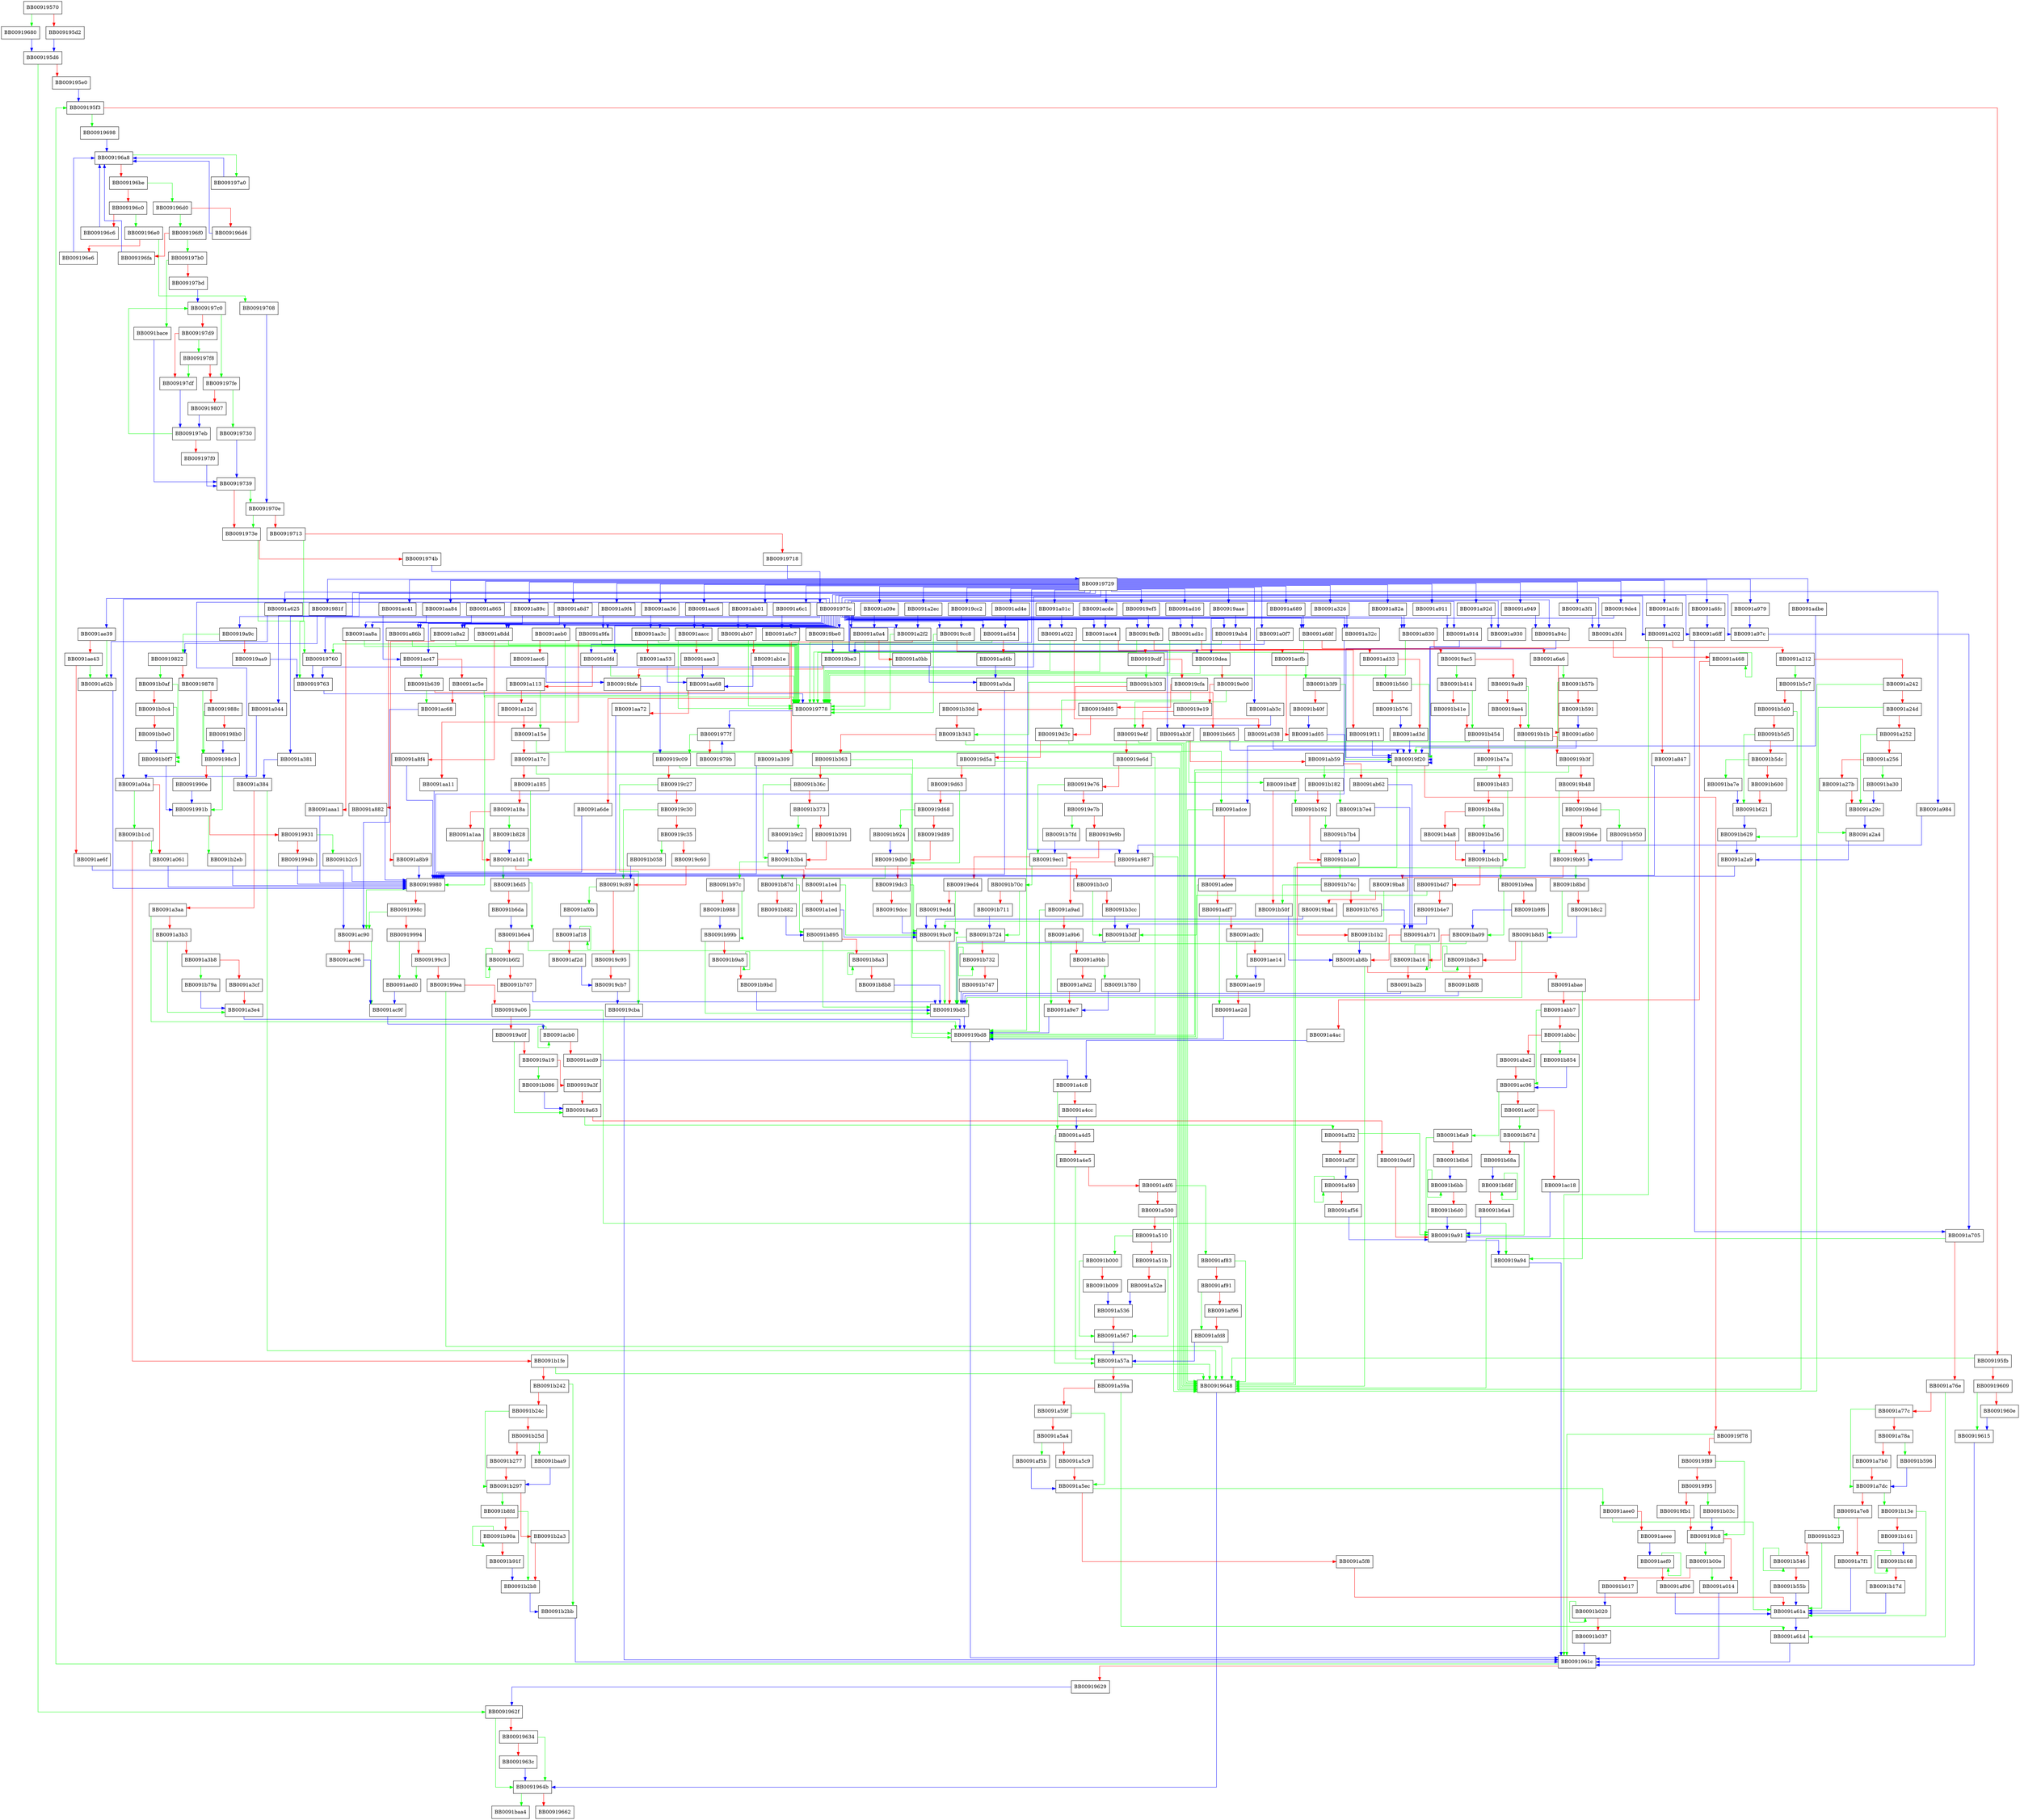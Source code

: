 digraph __strftime_internal {
  node [shape="box"];
  graph [splines=ortho];
  BB00919570 -> BB00919680 [color="green"];
  BB00919570 -> BB009195d2 [color="red"];
  BB009195d2 -> BB009195d6 [color="blue"];
  BB009195d6 -> BB0091962f [color="green"];
  BB009195d6 -> BB009195e0 [color="red"];
  BB009195e0 -> BB009195f3 [color="blue"];
  BB009195f3 -> BB00919698 [color="green"];
  BB009195f3 -> BB009195fb [color="red"];
  BB009195fb -> BB00919648 [color="green"];
  BB009195fb -> BB00919609 [color="red"];
  BB00919609 -> BB00919615 [color="green"];
  BB00919609 -> BB0091960e [color="red"];
  BB0091960e -> BB00919615 [color="blue"];
  BB00919615 -> BB0091961c [color="blue"];
  BB0091961c -> BB009195f3 [color="green"];
  BB0091961c -> BB00919629 [color="red"];
  BB00919629 -> BB0091962f [color="blue"];
  BB0091962f -> BB0091964b [color="green"];
  BB0091962f -> BB00919634 [color="red"];
  BB00919634 -> BB0091964b [color="green"];
  BB00919634 -> BB0091963c [color="red"];
  BB0091963c -> BB0091964b [color="blue"];
  BB00919648 -> BB0091964b [color="blue"];
  BB0091964b -> BB0091baa4 [color="green"];
  BB0091964b -> BB00919662 [color="red"];
  BB00919680 -> BB009195d6 [color="blue"];
  BB00919698 -> BB009196a8 [color="blue"];
  BB009196a8 -> BB009197a0 [color="green"];
  BB009196a8 -> BB009196be [color="red"];
  BB009196be -> BB009196d0 [color="green"];
  BB009196be -> BB009196c0 [color="red"];
  BB009196c0 -> BB009196e0 [color="green"];
  BB009196c0 -> BB009196c6 [color="red"];
  BB009196c6 -> BB009196a8 [color="blue"];
  BB009196d0 -> BB009196f0 [color="green"];
  BB009196d0 -> BB009196d6 [color="red"];
  BB009196d6 -> BB009196a8 [color="blue"];
  BB009196e0 -> BB00919708 [color="green"];
  BB009196e0 -> BB009196e6 [color="red"];
  BB009196e6 -> BB009196a8 [color="blue"];
  BB009196f0 -> BB009197b0 [color="green"];
  BB009196f0 -> BB009196fa [color="red"];
  BB009196fa -> BB009196a8 [color="blue"];
  BB00919708 -> BB0091970e [color="blue"];
  BB0091970e -> BB0091973e [color="green"];
  BB0091970e -> BB00919713 [color="red"];
  BB00919713 -> BB00919763 [color="green"];
  BB00919713 -> BB00919718 [color="red"];
  BB00919718 -> BB00919729 [color="blue"];
  BB00919729 -> BB00919be3 [color="blue"];
  BB00919729 -> BB00919763 [color="blue"];
  BB00919729 -> BB0091adbe [color="blue"];
  BB00919729 -> BB00919de4 [color="blue"];
  BB00919729 -> BB00919cc2 [color="blue"];
  BB00919729 -> BB0091a044 [color="blue"];
  BB00919729 -> BB0091a01c [color="blue"];
  BB00919729 -> BB00919ef5 [color="blue"];
  BB00919729 -> BB0091981f [color="blue"];
  BB00919729 -> BB0091a89c [color="blue"];
  BB00919729 -> BB0091a865 [color="blue"];
  BB00919729 -> BB0091a82a [color="blue"];
  BB00919729 -> BB0091a6fc [color="blue"];
  BB00919729 -> BB0091a911 [color="blue"];
  BB00919729 -> BB0091a8d7 [color="blue"];
  BB00919729 -> BB0091a92d [color="blue"];
  BB00919729 -> BB0091a09e [color="blue"];
  BB00919729 -> BB0091ad4e [color="blue"];
  BB00919729 -> BB0091ad16 [color="blue"];
  BB00919729 -> BB0091ac41 [color="blue"];
  BB00919729 -> BB0091ab3c [color="blue"];
  BB00919729 -> BB0091a0f7 [color="blue"];
  BB00919729 -> BB00919aae [color="blue"];
  BB00919729 -> BB0091acde [color="blue"];
  BB00919729 -> BB0091a6c1 [color="blue"];
  BB00919729 -> BB0091aac6 [color="blue"];
  BB00919729 -> BB0091aa84 [color="blue"];
  BB00919729 -> BB0091ab01 [color="blue"];
  BB00919729 -> BB0091aa36 [color="blue"];
  BB00919729 -> BB0091a9f4 [color="blue"];
  BB00919729 -> BB0091a984 [color="blue"];
  BB00919729 -> BB0091a979 [color="blue"];
  BB00919729 -> BB0091a949 [color="blue"];
  BB00919729 -> BB0091a3f1 [color="blue"];
  BB00919729 -> BB0091a381 [color="blue"];
  BB00919729 -> BB0091a326 [color="blue"];
  BB00919729 -> BB0091a2ec [color="blue"];
  BB00919729 -> BB0091a689 [color="blue"];
  BB00919729 -> BB0091a625 [color="blue"];
  BB00919729 -> BB0091a1fc [color="blue"];
  BB00919730 -> BB00919739 [color="blue"];
  BB00919739 -> BB0091970e [color="green"];
  BB00919739 -> BB0091973e [color="red"];
  BB0091973e -> BB00919760 [color="green"];
  BB0091973e -> BB0091974b [color="red"];
  BB0091974b -> BB0091975c [color="blue"];
  BB0091975c -> BB00919be0 [color="blue"];
  BB0091975c -> BB00919760 [color="blue"];
  BB0091975c -> BB0091aeb0 [color="blue"];
  BB0091975c -> BB00919dea [color="blue"];
  BB0091975c -> BB00919cc8 [color="blue"];
  BB0091975c -> BB0091a04a [color="blue"];
  BB0091975c -> BB0091a022 [color="blue"];
  BB0091975c -> BB00919efb [color="blue"];
  BB0091975c -> BB00919a9c [color="blue"];
  BB0091975c -> BB0091a8a2 [color="blue"];
  BB0091975c -> BB0091a86b [color="blue"];
  BB0091975c -> BB0091a830 [color="blue"];
  BB0091975c -> BB0091a6ff [color="blue"];
  BB0091975c -> BB0091a914 [color="blue"];
  BB0091975c -> BB0091a8dd [color="blue"];
  BB0091975c -> BB0091a930 [color="blue"];
  BB0091975c -> BB0091a0a4 [color="blue"];
  BB0091975c -> BB0091ad54 [color="blue"];
  BB0091975c -> BB0091ad1c [color="blue"];
  BB0091975c -> BB0091ac47 [color="blue"];
  BB0091975c -> BB0091ab3f [color="blue"];
  BB0091975c -> BB0091a0fd [color="blue"];
  BB0091975c -> BB00919ab4 [color="blue"];
  BB0091975c -> BB0091ace4 [color="blue"];
  BB0091975c -> BB0091a6c7 [color="blue"];
  BB0091975c -> BB0091aacc [color="blue"];
  BB0091975c -> BB0091aa8a [color="blue"];
  BB0091975c -> BB0091ab07 [color="blue"];
  BB0091975c -> BB0091aa3c [color="blue"];
  BB0091975c -> BB0091a9fa [color="blue"];
  BB0091975c -> BB0091a987 [color="blue"];
  BB0091975c -> BB0091a97c [color="blue"];
  BB0091975c -> BB0091a94c [color="blue"];
  BB0091975c -> BB0091a3f4 [color="blue"];
  BB0091975c -> BB0091a384 [color="blue"];
  BB0091975c -> BB0091a32c [color="blue"];
  BB0091975c -> BB0091a2f2 [color="blue"];
  BB0091975c -> BB0091a68f [color="blue"];
  BB0091975c -> BB0091ae39 [color="blue"];
  BB0091975c -> BB0091a202 [color="blue"];
  BB00919760 -> BB00919763 [color="blue"];
  BB00919763 -> BB00919778 [color="blue"];
  BB00919778 -> BB0091977f [color="blue"];
  BB0091977f -> BB00919c09 [color="green"];
  BB0091977f -> BB0091979b [color="red"];
  BB0091979b -> BB0091977f [color="blue"];
  BB009197a0 -> BB009196a8 [color="blue"];
  BB009197b0 -> BB0091bace [color="green"];
  BB009197b0 -> BB009197bd [color="red"];
  BB009197bd -> BB009197c0 [color="blue"];
  BB009197c0 -> BB009197fe [color="green"];
  BB009197c0 -> BB009197d9 [color="red"];
  BB009197d9 -> BB009197f8 [color="green"];
  BB009197d9 -> BB009197df [color="red"];
  BB009197df -> BB009197eb [color="blue"];
  BB009197eb -> BB009197c0 [color="green"];
  BB009197eb -> BB009197f0 [color="red"];
  BB009197f0 -> BB00919739 [color="blue"];
  BB009197f8 -> BB009197df [color="green"];
  BB009197f8 -> BB009197fe [color="red"];
  BB009197fe -> BB00919730 [color="green"];
  BB009197fe -> BB00919807 [color="red"];
  BB00919807 -> BB009197eb [color="blue"];
  BB0091981f -> BB00919822 [color="blue"];
  BB00919822 -> BB0091b0af [color="green"];
  BB00919822 -> BB00919878 [color="red"];
  BB00919878 -> BB009198c3 [color="green"];
  BB00919878 -> BB0091988c [color="red"];
  BB0091988c -> BB009198c3 [color="green"];
  BB0091988c -> BB009198b0 [color="red"];
  BB009198b0 -> BB009198c3 [color="blue"];
  BB009198c3 -> BB0091991b [color="green"];
  BB009198c3 -> BB0091990e [color="red"];
  BB0091990e -> BB0091991b [color="blue"];
  BB0091991b -> BB0091b2eb [color="green"];
  BB0091991b -> BB00919931 [color="red"];
  BB00919931 -> BB0091b2c5 [color="green"];
  BB00919931 -> BB0091994b [color="red"];
  BB0091994b -> BB00919980 [color="blue"];
  BB00919980 -> BB0091ac90 [color="green"];
  BB00919980 -> BB0091998c [color="red"];
  BB0091998c -> BB0091ac90 [color="green"];
  BB0091998c -> BB00919994 [color="red"];
  BB00919994 -> BB0091aed0 [color="green"];
  BB00919994 -> BB009199c3 [color="red"];
  BB009199c3 -> BB0091aed0 [color="green"];
  BB009199c3 -> BB009199ea [color="red"];
  BB009199ea -> BB00919648 [color="green"];
  BB009199ea -> BB00919a06 [color="red"];
  BB00919a06 -> BB00919a94 [color="green"];
  BB00919a06 -> BB00919a0f [color="red"];
  BB00919a0f -> BB00919a63 [color="green"];
  BB00919a0f -> BB00919a19 [color="red"];
  BB00919a19 -> BB0091b086 [color="green"];
  BB00919a19 -> BB00919a3f [color="red"];
  BB00919a3f -> BB00919a63 [color="red"];
  BB00919a63 -> BB0091af32 [color="green"];
  BB00919a63 -> BB00919a6f [color="red"];
  BB00919a6f -> BB00919a91 [color="red"];
  BB00919a91 -> BB00919a94 [color="blue"];
  BB00919a94 -> BB0091961c [color="blue"];
  BB00919a9c -> BB00919822 [color="green"];
  BB00919a9c -> BB00919aa9 [color="red"];
  BB00919aa9 -> BB00919763 [color="blue"];
  BB00919aae -> BB00919ab4 [color="blue"];
  BB00919ab4 -> BB00919760 [color="green"];
  BB00919ab4 -> BB00919ac5 [color="red"];
  BB00919ac5 -> BB0091b414 [color="green"];
  BB00919ac5 -> BB00919ad9 [color="red"];
  BB00919ad9 -> BB00919b1b [color="green"];
  BB00919ad9 -> BB00919ae4 [color="red"];
  BB00919ae4 -> BB00919b1b [color="red"];
  BB00919b1b -> BB00919648 [color="green"];
  BB00919b1b -> BB00919b3f [color="red"];
  BB00919b3f -> BB00919bd8 [color="green"];
  BB00919b3f -> BB00919b48 [color="red"];
  BB00919b48 -> BB00919b95 [color="green"];
  BB00919b48 -> BB00919b4d [color="red"];
  BB00919b4d -> BB0091b950 [color="green"];
  BB00919b4d -> BB00919b6e [color="red"];
  BB00919b6e -> BB00919b95 [color="red"];
  BB00919b95 -> BB0091b8bd [color="green"];
  BB00919b95 -> BB00919ba8 [color="red"];
  BB00919ba8 -> BB00919bc0 [color="green"];
  BB00919ba8 -> BB00919bad [color="red"];
  BB00919bad -> BB00919bc0 [color="blue"];
  BB00919bc0 -> BB00919bd5 [color="red"];
  BB00919bd5 -> BB00919bd8 [color="blue"];
  BB00919bd8 -> BB0091961c [color="blue"];
  BB00919be0 -> BB00919be3 [color="blue"];
  BB00919be3 -> BB00919778 [color="green"];
  BB00919be3 -> BB00919bfe [color="red"];
  BB00919bfe -> BB00919c09 [color="blue"];
  BB00919c09 -> BB00919648 [color="green"];
  BB00919c09 -> BB00919c27 [color="red"];
  BB00919c27 -> BB00919cba [color="green"];
  BB00919c27 -> BB00919c30 [color="red"];
  BB00919c30 -> BB00919c89 [color="green"];
  BB00919c30 -> BB00919c35 [color="red"];
  BB00919c35 -> BB0091b058 [color="green"];
  BB00919c35 -> BB00919c60 [color="red"];
  BB00919c60 -> BB00919c89 [color="red"];
  BB00919c89 -> BB0091af0b [color="green"];
  BB00919c89 -> BB00919c95 [color="red"];
  BB00919c95 -> BB00919cb7 [color="red"];
  BB00919cb7 -> BB00919cba [color="blue"];
  BB00919cba -> BB0091961c [color="blue"];
  BB00919cc2 -> BB00919cc8 [color="blue"];
  BB00919cc8 -> BB00919778 [color="green"];
  BB00919cc8 -> BB00919cdf [color="red"];
  BB00919cdf -> BB0091b303 [color="green"];
  BB00919cdf -> BB00919cfa [color="red"];
  BB00919cfa -> BB00919d3c [color="green"];
  BB00919cfa -> BB00919d05 [color="red"];
  BB00919d05 -> BB00919d3c [color="red"];
  BB00919d3c -> BB00919648 [color="green"];
  BB00919d3c -> BB00919d5a [color="red"];
  BB00919d5a -> BB00919bd8 [color="green"];
  BB00919d5a -> BB00919d63 [color="red"];
  BB00919d63 -> BB00919db0 [color="green"];
  BB00919d63 -> BB00919d68 [color="red"];
  BB00919d68 -> BB0091b924 [color="green"];
  BB00919d68 -> BB00919d89 [color="red"];
  BB00919d89 -> BB00919db0 [color="red"];
  BB00919db0 -> BB0091b87d [color="green"];
  BB00919db0 -> BB00919dc3 [color="red"];
  BB00919dc3 -> BB00919bc0 [color="green"];
  BB00919dc3 -> BB00919dcc [color="red"];
  BB00919dcc -> BB00919bc0 [color="blue"];
  BB00919de4 -> BB00919dea [color="blue"];
  BB00919dea -> BB00919778 [color="green"];
  BB00919dea -> BB00919e00 [color="red"];
  BB00919e00 -> BB00919e4f [color="green"];
  BB00919e00 -> BB00919e19 [color="red"];
  BB00919e19 -> BB00919e4f [color="red"];
  BB00919e4f -> BB00919648 [color="green"];
  BB00919e4f -> BB00919e6d [color="red"];
  BB00919e6d -> BB00919bd8 [color="green"];
  BB00919e6d -> BB00919e76 [color="red"];
  BB00919e76 -> BB00919ec1 [color="green"];
  BB00919e76 -> BB00919e7b [color="red"];
  BB00919e7b -> BB0091b7fd [color="green"];
  BB00919e7b -> BB00919e9b [color="red"];
  BB00919e9b -> BB00919ec1 [color="red"];
  BB00919ec1 -> BB0091b70c [color="green"];
  BB00919ec1 -> BB00919ed4 [color="red"];
  BB00919ed4 -> BB00919bc0 [color="green"];
  BB00919ed4 -> BB00919edd [color="red"];
  BB00919edd -> BB00919bc0 [color="blue"];
  BB00919ef5 -> BB00919efb [color="blue"];
  BB00919efb -> BB00919778 [color="green"];
  BB00919efb -> BB00919f11 [color="red"];
  BB00919f11 -> BB00919f20 [color="blue"];
  BB00919f20 -> BB00919648 [color="green"];
  BB00919f20 -> BB00919f78 [color="red"];
  BB00919f78 -> BB0091961c [color="green"];
  BB00919f78 -> BB00919f89 [color="red"];
  BB00919f89 -> BB00919fc8 [color="green"];
  BB00919f89 -> BB00919f95 [color="red"];
  BB00919f95 -> BB0091b03c [color="green"];
  BB00919f95 -> BB00919fb1 [color="red"];
  BB00919fb1 -> BB00919fc8 [color="red"];
  BB00919fc8 -> BB0091b00e [color="green"];
  BB00919fc8 -> BB0091a014 [color="red"];
  BB0091a014 -> BB0091961c [color="blue"];
  BB0091a01c -> BB0091a022 [color="blue"];
  BB0091a022 -> BB00919778 [color="green"];
  BB0091a022 -> BB0091a038 [color="red"];
  BB0091a038 -> BB00919f20 [color="blue"];
  BB0091a044 -> BB0091a04a [color="blue"];
  BB0091a04a -> BB0091b1cd [color="green"];
  BB0091a04a -> BB0091a061 [color="red"];
  BB0091a061 -> BB00919980 [color="blue"];
  BB0091a09e -> BB0091a0a4 [color="blue"];
  BB0091a0a4 -> BB00919778 [color="green"];
  BB0091a0a4 -> BB0091a0bb [color="red"];
  BB0091a0bb -> BB0091a0da [color="blue"];
  BB0091a0da -> BB00919980 [color="blue"];
  BB0091a0f7 -> BB0091a0fd [color="blue"];
  BB0091a0fd -> BB00919778 [color="green"];
  BB0091a0fd -> BB0091a113 [color="red"];
  BB0091a113 -> BB0091a15e [color="green"];
  BB0091a113 -> BB0091a12d [color="red"];
  BB0091a12d -> BB0091a15e [color="red"];
  BB0091a15e -> BB00919648 [color="green"];
  BB0091a15e -> BB0091a17c [color="red"];
  BB0091a17c -> BB00919bd8 [color="green"];
  BB0091a17c -> BB0091a185 [color="red"];
  BB0091a185 -> BB0091a1d1 [color="green"];
  BB0091a185 -> BB0091a18a [color="red"];
  BB0091a18a -> BB0091b828 [color="green"];
  BB0091a18a -> BB0091a1aa [color="red"];
  BB0091a1aa -> BB0091a1d1 [color="red"];
  BB0091a1d1 -> BB0091b6d5 [color="green"];
  BB0091a1d1 -> BB0091a1e4 [color="red"];
  BB0091a1e4 -> BB00919bc0 [color="green"];
  BB0091a1e4 -> BB0091a1ed [color="red"];
  BB0091a1ed -> BB00919bc0 [color="blue"];
  BB0091a1fc -> BB0091a202 [color="blue"];
  BB0091a202 -> BB0091961c [color="green"];
  BB0091a202 -> BB0091a212 [color="red"];
  BB0091a212 -> BB0091b5c7 [color="green"];
  BB0091a212 -> BB0091a242 [color="red"];
  BB0091a242 -> BB00919648 [color="green"];
  BB0091a242 -> BB0091a24d [color="red"];
  BB0091a24d -> BB0091a2a4 [color="green"];
  BB0091a24d -> BB0091a252 [color="red"];
  BB0091a252 -> BB0091a29c [color="green"];
  BB0091a252 -> BB0091a256 [color="red"];
  BB0091a256 -> BB0091ba30 [color="green"];
  BB0091a256 -> BB0091a27b [color="red"];
  BB0091a27b -> BB0091a29c [color="red"];
  BB0091a29c -> BB0091a2a4 [color="blue"];
  BB0091a2a4 -> BB0091a2a9 [color="blue"];
  BB0091a2a9 -> BB00919980 [color="blue"];
  BB0091a2ec -> BB0091a2f2 [color="blue"];
  BB0091a2f2 -> BB00919778 [color="green"];
  BB0091a2f2 -> BB0091a309 [color="red"];
  BB0091a309 -> BB00919980 [color="blue"];
  BB0091a326 -> BB0091a32c [color="blue"];
  BB0091a32c -> BB00919980 [color="blue"];
  BB0091a381 -> BB0091a384 [color="blue"];
  BB0091a384 -> BB00919648 [color="green"];
  BB0091a384 -> BB0091a3aa [color="red"];
  BB0091a3aa -> BB00919bd8 [color="green"];
  BB0091a3aa -> BB0091a3b3 [color="red"];
  BB0091a3b3 -> BB0091a3e4 [color="green"];
  BB0091a3b3 -> BB0091a3b8 [color="red"];
  BB0091a3b8 -> BB0091b79a [color="green"];
  BB0091a3b8 -> BB0091a3cf [color="red"];
  BB0091a3cf -> BB0091a3e4 [color="red"];
  BB0091a3e4 -> BB00919bd8 [color="blue"];
  BB0091a3f1 -> BB0091a3f4 [color="blue"];
  BB0091a3f4 -> BB0091a468 [color="red"];
  BB0091a468 -> BB0091a468 [color="green"];
  BB0091a468 -> BB0091a4ac [color="red"];
  BB0091a4ac -> BB0091a4c8 [color="blue"];
  BB0091a4c8 -> BB0091a4d5 [color="green"];
  BB0091a4c8 -> BB0091a4cc [color="red"];
  BB0091a4cc -> BB0091a4d5 [color="blue"];
  BB0091a4d5 -> BB0091a57a [color="green"];
  BB0091a4d5 -> BB0091a4e5 [color="red"];
  BB0091a4e5 -> BB0091a57a [color="green"];
  BB0091a4e5 -> BB0091a4f6 [color="red"];
  BB0091a4f6 -> BB0091af83 [color="green"];
  BB0091a4f6 -> BB0091a500 [color="red"];
  BB0091a500 -> BB00919648 [color="green"];
  BB0091a500 -> BB0091a510 [color="red"];
  BB0091a510 -> BB0091b000 [color="green"];
  BB0091a510 -> BB0091a51b [color="red"];
  BB0091a51b -> BB0091a567 [color="green"];
  BB0091a51b -> BB0091a52e [color="red"];
  BB0091a52e -> BB0091a536 [color="blue"];
  BB0091a536 -> BB0091a567 [color="red"];
  BB0091a567 -> BB0091a57a [color="blue"];
  BB0091a57a -> BB00919648 [color="green"];
  BB0091a57a -> BB0091a59a [color="red"];
  BB0091a59a -> BB0091a61d [color="green"];
  BB0091a59a -> BB0091a59f [color="red"];
  BB0091a59f -> BB0091a5ec [color="green"];
  BB0091a59f -> BB0091a5a4 [color="red"];
  BB0091a5a4 -> BB0091af5b [color="green"];
  BB0091a5a4 -> BB0091a5c9 [color="red"];
  BB0091a5c9 -> BB0091a5ec [color="red"];
  BB0091a5ec -> BB0091aee0 [color="green"];
  BB0091a5ec -> BB0091a5f8 [color="red"];
  BB0091a5f8 -> BB0091a61a [color="red"];
  BB0091a61a -> BB0091a61d [color="blue"];
  BB0091a61d -> BB0091961c [color="blue"];
  BB0091a625 -> BB0091a62b [color="blue"];
  BB0091a62b -> BB00919980 [color="blue"];
  BB0091a689 -> BB0091a68f [color="blue"];
  BB0091a68f -> BB00919778 [color="green"];
  BB0091a68f -> BB0091a6a6 [color="red"];
  BB0091a6a6 -> BB0091b57b [color="green"];
  BB0091a6a6 -> BB0091a6b0 [color="red"];
  BB0091a6b0 -> BB00919f20 [color="blue"];
  BB0091a6c1 -> BB0091a6c7 [color="blue"];
  BB0091a6c7 -> BB00919778 [color="green"];
  BB0091a6c7 -> BB0091a6de [color="red"];
  BB0091a6de -> BB00919980 [color="blue"];
  BB0091a6fc -> BB0091a6ff [color="blue"];
  BB0091a6ff -> BB0091a705 [color="blue"];
  BB0091a705 -> BB00919648 [color="green"];
  BB0091a705 -> BB0091a76e [color="red"];
  BB0091a76e -> BB0091a61d [color="green"];
  BB0091a76e -> BB0091a77c [color="red"];
  BB0091a77c -> BB0091a7dc [color="green"];
  BB0091a77c -> BB0091a78a [color="red"];
  BB0091a78a -> BB0091b596 [color="green"];
  BB0091a78a -> BB0091a7b0 [color="red"];
  BB0091a7b0 -> BB0091a7dc [color="red"];
  BB0091a7dc -> BB0091b13e [color="green"];
  BB0091a7dc -> BB0091a7e8 [color="red"];
  BB0091a7e8 -> BB0091b523 [color="green"];
  BB0091a7e8 -> BB0091a7f1 [color="red"];
  BB0091a7f1 -> BB0091a61a [color="blue"];
  BB0091a82a -> BB0091a830 [color="blue"];
  BB0091a830 -> BB00919778 [color="green"];
  BB0091a830 -> BB0091a847 [color="red"];
  BB0091a847 -> BB00919980 [color="blue"];
  BB0091a865 -> BB0091a86b [color="blue"];
  BB0091a86b -> BB00919778 [color="green"];
  BB0091a86b -> BB0091a882 [color="red"];
  BB0091a882 -> BB00919980 [color="blue"];
  BB0091a89c -> BB0091a8a2 [color="blue"];
  BB0091a8a2 -> BB00919778 [color="green"];
  BB0091a8a2 -> BB0091a8b9 [color="red"];
  BB0091a8b9 -> BB00919980 [color="blue"];
  BB0091a8d7 -> BB0091a8dd [color="blue"];
  BB0091a8dd -> BB00919778 [color="green"];
  BB0091a8dd -> BB0091a8f4 [color="red"];
  BB0091a8f4 -> BB00919980 [color="blue"];
  BB0091a911 -> BB0091a914 [color="blue"];
  BB0091a914 -> BB00919f20 [color="blue"];
  BB0091a92d -> BB0091a930 [color="blue"];
  BB0091a930 -> BB00919f20 [color="blue"];
  BB0091a949 -> BB0091a94c [color="blue"];
  BB0091a94c -> BB00919f20 [color="blue"];
  BB0091a979 -> BB0091a97c [color="blue"];
  BB0091a97c -> BB0091a705 [color="blue"];
  BB0091a984 -> BB0091a987 [color="blue"];
  BB0091a987 -> BB00919648 [color="green"];
  BB0091a987 -> BB0091a9ad [color="red"];
  BB0091a9ad -> BB00919bd8 [color="green"];
  BB0091a9ad -> BB0091a9b6 [color="red"];
  BB0091a9b6 -> BB0091a9e7 [color="green"];
  BB0091a9b6 -> BB0091a9bb [color="red"];
  BB0091a9bb -> BB0091b780 [color="green"];
  BB0091a9bb -> BB0091a9d2 [color="red"];
  BB0091a9d2 -> BB0091a9e7 [color="red"];
  BB0091a9e7 -> BB00919bd8 [color="blue"];
  BB0091a9f4 -> BB0091a9fa [color="blue"];
  BB0091a9fa -> BB00919778 [color="green"];
  BB0091a9fa -> BB0091aa11 [color="red"];
  BB0091aa11 -> BB00919980 [color="blue"];
  BB0091aa36 -> BB0091aa3c [color="blue"];
  BB0091aa3c -> BB00919778 [color="green"];
  BB0091aa3c -> BB0091aa53 [color="red"];
  BB0091aa53 -> BB0091aa68 [color="blue"];
  BB0091aa68 -> BB00919980 [color="green"];
  BB0091aa68 -> BB0091aa72 [color="red"];
  BB0091aa72 -> BB00919980 [color="blue"];
  BB0091aa84 -> BB0091aa8a [color="blue"];
  BB0091aa8a -> BB00919778 [color="green"];
  BB0091aa8a -> BB0091aaa1 [color="red"];
  BB0091aaa1 -> BB00919980 [color="blue"];
  BB0091aac6 -> BB0091aacc [color="blue"];
  BB0091aacc -> BB00919778 [color="green"];
  BB0091aacc -> BB0091aae3 [color="red"];
  BB0091aae3 -> BB0091aa68 [color="blue"];
  BB0091ab01 -> BB0091ab07 [color="blue"];
  BB0091ab07 -> BB00919778 [color="green"];
  BB0091ab07 -> BB0091ab1e [color="red"];
  BB0091ab1e -> BB0091aa68 [color="blue"];
  BB0091ab3c -> BB0091ab3f [color="blue"];
  BB0091ab3f -> BB0091b4ff [color="green"];
  BB0091ab3f -> BB0091ab59 [color="red"];
  BB0091ab59 -> BB0091b182 [color="green"];
  BB0091ab59 -> BB0091ab62 [color="red"];
  BB0091ab62 -> BB0091ab71 [color="blue"];
  BB0091ab71 -> BB0091ab8b [color="red"];
  BB0091ab8b -> BB00919648 [color="green"];
  BB0091ab8b -> BB0091abae [color="red"];
  BB0091abae -> BB00919a94 [color="green"];
  BB0091abae -> BB0091abb7 [color="red"];
  BB0091abb7 -> BB0091ac06 [color="green"];
  BB0091abb7 -> BB0091abbc [color="red"];
  BB0091abbc -> BB0091b854 [color="green"];
  BB0091abbc -> BB0091abe2 [color="red"];
  BB0091abe2 -> BB0091ac06 [color="red"];
  BB0091ac06 -> BB0091b6a9 [color="green"];
  BB0091ac06 -> BB0091ac0f [color="red"];
  BB0091ac0f -> BB0091b67d [color="green"];
  BB0091ac0f -> BB0091ac18 [color="red"];
  BB0091ac18 -> BB00919a91 [color="blue"];
  BB0091ac41 -> BB0091ac47 [color="blue"];
  BB0091ac47 -> BB0091b639 [color="green"];
  BB0091ac47 -> BB0091ac5e [color="red"];
  BB0091ac5e -> BB00919778 [color="green"];
  BB0091ac5e -> BB0091ac68 [color="red"];
  BB0091ac68 -> BB0091ac90 [color="blue"];
  BB0091ac90 -> BB0091ac9f [color="green"];
  BB0091ac90 -> BB0091ac96 [color="red"];
  BB0091ac96 -> BB0091ac9f [color="blue"];
  BB0091ac9f -> BB0091acb0 [color="blue"];
  BB0091acb0 -> BB0091acb0 [color="green"];
  BB0091acb0 -> BB0091acd9 [color="red"];
  BB0091acd9 -> BB0091a4c8 [color="blue"];
  BB0091acde -> BB0091ace4 [color="blue"];
  BB0091ace4 -> BB00919778 [color="green"];
  BB0091ace4 -> BB0091acfb [color="red"];
  BB0091acfb -> BB0091b3f9 [color="green"];
  BB0091acfb -> BB0091ad05 [color="red"];
  BB0091ad05 -> BB00919f20 [color="blue"];
  BB0091ad16 -> BB0091ad1c [color="blue"];
  BB0091ad1c -> BB00919778 [color="green"];
  BB0091ad1c -> BB0091ad33 [color="red"];
  BB0091ad33 -> BB0091b560 [color="green"];
  BB0091ad33 -> BB0091ad3d [color="red"];
  BB0091ad3d -> BB00919f20 [color="blue"];
  BB0091ad4e -> BB0091ad54 [color="blue"];
  BB0091ad54 -> BB00919778 [color="green"];
  BB0091ad54 -> BB0091ad6b [color="red"];
  BB0091ad6b -> BB0091a0da [color="blue"];
  BB0091adbe -> BB0091adce [color="blue"];
  BB0091adce -> BB00919648 [color="green"];
  BB0091adce -> BB0091adee [color="red"];
  BB0091adee -> BB00919bd8 [color="green"];
  BB0091adee -> BB0091adf7 [color="red"];
  BB0091adf7 -> BB0091ae2d [color="green"];
  BB0091adf7 -> BB0091adfc [color="red"];
  BB0091adfc -> BB0091ae19 [color="green"];
  BB0091adfc -> BB0091ae14 [color="red"];
  BB0091ae14 -> BB0091ae19 [color="blue"];
  BB0091ae19 -> BB0091ae2d [color="red"];
  BB0091ae2d -> BB00919bd8 [color="blue"];
  BB0091ae39 -> BB0091a62b [color="green"];
  BB0091ae39 -> BB0091ae43 [color="red"];
  BB0091ae43 -> BB0091a62b [color="green"];
  BB0091ae43 -> BB0091ae6f [color="red"];
  BB0091ae6f -> BB0091ac90 [color="blue"];
  BB0091aeb0 -> BB0091adce [color="green"];
  BB0091aeb0 -> BB0091aec6 [color="red"];
  BB0091aec6 -> BB00919bfe [color="blue"];
  BB0091aed0 -> BB0091ac9f [color="blue"];
  BB0091aee0 -> BB0091a61a [color="green"];
  BB0091aee0 -> BB0091aeee [color="red"];
  BB0091aeee -> BB0091aef0 [color="blue"];
  BB0091aef0 -> BB0091aef0 [color="green"];
  BB0091aef0 -> BB0091af06 [color="red"];
  BB0091af06 -> BB0091a61a [color="blue"];
  BB0091af0b -> BB0091af18 [color="blue"];
  BB0091af18 -> BB0091af18 [color="green"];
  BB0091af18 -> BB0091af2d [color="red"];
  BB0091af2d -> BB00919cb7 [color="blue"];
  BB0091af32 -> BB00919a91 [color="green"];
  BB0091af32 -> BB0091af3f [color="red"];
  BB0091af3f -> BB0091af40 [color="blue"];
  BB0091af40 -> BB0091af40 [color="green"];
  BB0091af40 -> BB0091af56 [color="red"];
  BB0091af56 -> BB00919a91 [color="blue"];
  BB0091af5b -> BB0091a5ec [color="blue"];
  BB0091af83 -> BB00919648 [color="green"];
  BB0091af83 -> BB0091af91 [color="red"];
  BB0091af91 -> BB0091afd8 [color="green"];
  BB0091af91 -> BB0091af96 [color="red"];
  BB0091af96 -> BB0091afd8 [color="red"];
  BB0091afd8 -> BB0091a57a [color="blue"];
  BB0091b000 -> BB0091a567 [color="green"];
  BB0091b000 -> BB0091b009 [color="red"];
  BB0091b009 -> BB0091a536 [color="blue"];
  BB0091b00e -> BB0091a014 [color="green"];
  BB0091b00e -> BB0091b017 [color="red"];
  BB0091b017 -> BB0091b020 [color="blue"];
  BB0091b020 -> BB0091b020 [color="green"];
  BB0091b020 -> BB0091b037 [color="red"];
  BB0091b037 -> BB0091961c [color="blue"];
  BB0091b03c -> BB00919fc8 [color="blue"];
  BB0091b058 -> BB00919c89 [color="blue"];
  BB0091b086 -> BB00919a63 [color="blue"];
  BB0091b0af -> BB0091b0f7 [color="green"];
  BB0091b0af -> BB0091b0c4 [color="red"];
  BB0091b0c4 -> BB0091b0f7 [color="green"];
  BB0091b0c4 -> BB0091b0e0 [color="red"];
  BB0091b0e0 -> BB0091b0f7 [color="blue"];
  BB0091b0f7 -> BB0091991b [color="blue"];
  BB0091b13e -> BB0091a61a [color="green"];
  BB0091b13e -> BB0091b161 [color="red"];
  BB0091b161 -> BB0091b168 [color="blue"];
  BB0091b168 -> BB0091b168 [color="green"];
  BB0091b168 -> BB0091b17d [color="red"];
  BB0091b17d -> BB0091a61a [color="blue"];
  BB0091b182 -> BB0091b7e4 [color="green"];
  BB0091b182 -> BB0091b192 [color="red"];
  BB0091b192 -> BB0091b7b4 [color="green"];
  BB0091b192 -> BB0091b1a0 [color="red"];
  BB0091b1a0 -> BB0091b74c [color="green"];
  BB0091b1a0 -> BB0091b1b2 [color="red"];
  BB0091b1b2 -> BB0091ab8b [color="blue"];
  BB0091b1cd -> BB0091a061 [color="green"];
  BB0091b1cd -> BB0091b1fe [color="red"];
  BB0091b1fe -> BB00919648 [color="green"];
  BB0091b1fe -> BB0091b242 [color="red"];
  BB0091b242 -> BB0091b2bb [color="green"];
  BB0091b242 -> BB0091b24c [color="red"];
  BB0091b24c -> BB0091b297 [color="green"];
  BB0091b24c -> BB0091b25d [color="red"];
  BB0091b25d -> BB0091baa9 [color="green"];
  BB0091b25d -> BB0091b277 [color="red"];
  BB0091b277 -> BB0091b297 [color="red"];
  BB0091b297 -> BB0091b8fd [color="green"];
  BB0091b297 -> BB0091b2a3 [color="red"];
  BB0091b2a3 -> BB0091b2b8 [color="red"];
  BB0091b2b8 -> BB0091b2bb [color="blue"];
  BB0091b2bb -> BB0091961c [color="blue"];
  BB0091b2c5 -> BB00919980 [color="blue"];
  BB0091b2eb -> BB00919980 [color="blue"];
  BB0091b303 -> BB0091b343 [color="green"];
  BB0091b303 -> BB0091b30d [color="red"];
  BB0091b30d -> BB0091b343 [color="red"];
  BB0091b343 -> BB00919648 [color="green"];
  BB0091b343 -> BB0091b363 [color="red"];
  BB0091b363 -> BB00919bd8 [color="green"];
  BB0091b363 -> BB0091b36c [color="red"];
  BB0091b36c -> BB0091b3b4 [color="green"];
  BB0091b36c -> BB0091b373 [color="red"];
  BB0091b373 -> BB0091b9c2 [color="green"];
  BB0091b373 -> BB0091b391 [color="red"];
  BB0091b391 -> BB0091b3b4 [color="red"];
  BB0091b3b4 -> BB0091b97c [color="green"];
  BB0091b3b4 -> BB0091b3c0 [color="red"];
  BB0091b3c0 -> BB0091b3df [color="green"];
  BB0091b3c0 -> BB0091b3cc [color="red"];
  BB0091b3cc -> BB0091b3df [color="blue"];
  BB0091b3df -> BB00919bd5 [color="blue"];
  BB0091b3f9 -> BB00919f20 [color="green"];
  BB0091b3f9 -> BB0091b40f [color="red"];
  BB0091b40f -> BB0091ad05 [color="blue"];
  BB0091b414 -> BB0091b454 [color="green"];
  BB0091b414 -> BB0091b41e [color="red"];
  BB0091b41e -> BB0091b454 [color="red"];
  BB0091b454 -> BB00919648 [color="green"];
  BB0091b454 -> BB0091b47a [color="red"];
  BB0091b47a -> BB00919bd8 [color="green"];
  BB0091b47a -> BB0091b483 [color="red"];
  BB0091b483 -> BB0091b4cb [color="green"];
  BB0091b483 -> BB0091b48a [color="red"];
  BB0091b48a -> BB0091ba56 [color="green"];
  BB0091b48a -> BB0091b4a8 [color="red"];
  BB0091b4a8 -> BB0091b4cb [color="red"];
  BB0091b4cb -> BB0091b9ea [color="green"];
  BB0091b4cb -> BB0091b4d7 [color="red"];
  BB0091b4d7 -> BB0091b3df [color="green"];
  BB0091b4d7 -> BB0091b4e7 [color="red"];
  BB0091b4e7 -> BB0091b3df [color="blue"];
  BB0091b4ff -> BB0091b192 [color="green"];
  BB0091b4ff -> BB0091b50f [color="red"];
  BB0091b50f -> BB0091ab8b [color="blue"];
  BB0091b523 -> BB0091a61a [color="green"];
  BB0091b523 -> BB0091b546 [color="red"];
  BB0091b546 -> BB0091b546 [color="green"];
  BB0091b546 -> BB0091b55b [color="red"];
  BB0091b55b -> BB0091a61a [color="blue"];
  BB0091b560 -> BB00919f20 [color="green"];
  BB0091b560 -> BB0091b576 [color="red"];
  BB0091b576 -> BB0091ad3d [color="blue"];
  BB0091b57b -> BB00919f20 [color="green"];
  BB0091b57b -> BB0091b591 [color="red"];
  BB0091b591 -> BB0091a6b0 [color="blue"];
  BB0091b596 -> BB0091a7dc [color="blue"];
  BB0091b5c7 -> BB00919648 [color="green"];
  BB0091b5c7 -> BB0091b5d0 [color="red"];
  BB0091b5d0 -> BB0091b629 [color="green"];
  BB0091b5d0 -> BB0091b5d5 [color="red"];
  BB0091b5d5 -> BB0091b621 [color="green"];
  BB0091b5d5 -> BB0091b5dc [color="red"];
  BB0091b5dc -> BB0091ba7e [color="green"];
  BB0091b5dc -> BB0091b600 [color="red"];
  BB0091b600 -> BB0091b621 [color="red"];
  BB0091b621 -> BB0091b629 [color="blue"];
  BB0091b629 -> BB0091a2a9 [color="blue"];
  BB0091b639 -> BB0091ac68 [color="green"];
  BB0091b639 -> BB0091b665 [color="red"];
  BB0091b665 -> BB00919f20 [color="blue"];
  BB0091b67d -> BB00919a91 [color="green"];
  BB0091b67d -> BB0091b68a [color="red"];
  BB0091b68a -> BB0091b68f [color="blue"];
  BB0091b68f -> BB0091b68f [color="green"];
  BB0091b68f -> BB0091b6a4 [color="red"];
  BB0091b6a4 -> BB00919a91 [color="blue"];
  BB0091b6a9 -> BB00919a91 [color="green"];
  BB0091b6a9 -> BB0091b6b6 [color="red"];
  BB0091b6b6 -> BB0091b6bb [color="blue"];
  BB0091b6bb -> BB0091b6bb [color="green"];
  BB0091b6bb -> BB0091b6d0 [color="red"];
  BB0091b6d0 -> BB00919a91 [color="blue"];
  BB0091b6d5 -> BB0091b6e4 [color="green"];
  BB0091b6d5 -> BB0091b6da [color="red"];
  BB0091b6da -> BB0091b6e4 [color="blue"];
  BB0091b6e4 -> BB00919bd5 [color="green"];
  BB0091b6e4 -> BB0091b6f2 [color="red"];
  BB0091b6f2 -> BB0091b6f2 [color="green"];
  BB0091b6f2 -> BB0091b707 [color="red"];
  BB0091b707 -> BB00919bd5 [color="blue"];
  BB0091b70c -> BB0091b724 [color="green"];
  BB0091b70c -> BB0091b711 [color="red"];
  BB0091b711 -> BB0091b724 [color="blue"];
  BB0091b724 -> BB00919bd5 [color="green"];
  BB0091b724 -> BB0091b732 [color="red"];
  BB0091b732 -> BB0091b732 [color="green"];
  BB0091b732 -> BB0091b747 [color="red"];
  BB0091b747 -> BB00919bd5 [color="blue"];
  BB0091b74c -> BB0091b50f [color="green"];
  BB0091b74c -> BB0091b765 [color="red"];
  BB0091b765 -> BB0091ab71 [color="blue"];
  BB0091b780 -> BB0091a9e7 [color="blue"];
  BB0091b79a -> BB0091a3e4 [color="blue"];
  BB0091b7b4 -> BB0091b1a0 [color="blue"];
  BB0091b7e4 -> BB0091ab71 [color="blue"];
  BB0091b7fd -> BB00919ec1 [color="blue"];
  BB0091b828 -> BB0091a1d1 [color="blue"];
  BB0091b854 -> BB0091ac06 [color="blue"];
  BB0091b87d -> BB0091b895 [color="green"];
  BB0091b87d -> BB0091b882 [color="red"];
  BB0091b882 -> BB0091b895 [color="blue"];
  BB0091b895 -> BB00919bd5 [color="green"];
  BB0091b895 -> BB0091b8a3 [color="red"];
  BB0091b8a3 -> BB0091b8a3 [color="green"];
  BB0091b8a3 -> BB0091b8b8 [color="red"];
  BB0091b8b8 -> BB00919bd5 [color="blue"];
  BB0091b8bd -> BB0091b8d5 [color="green"];
  BB0091b8bd -> BB0091b8c2 [color="red"];
  BB0091b8c2 -> BB0091b8d5 [color="blue"];
  BB0091b8d5 -> BB00919bd5 [color="green"];
  BB0091b8d5 -> BB0091b8e3 [color="red"];
  BB0091b8e3 -> BB0091b8e3 [color="green"];
  BB0091b8e3 -> BB0091b8f8 [color="red"];
  BB0091b8f8 -> BB00919bd5 [color="blue"];
  BB0091b8fd -> BB0091b2b8 [color="green"];
  BB0091b8fd -> BB0091b90a [color="red"];
  BB0091b90a -> BB0091b90a [color="green"];
  BB0091b90a -> BB0091b91f [color="red"];
  BB0091b91f -> BB0091b2b8 [color="blue"];
  BB0091b924 -> BB00919db0 [color="blue"];
  BB0091b950 -> BB00919b95 [color="blue"];
  BB0091b97c -> BB0091b99b [color="green"];
  BB0091b97c -> BB0091b988 [color="red"];
  BB0091b988 -> BB0091b99b [color="blue"];
  BB0091b99b -> BB00919bd5 [color="green"];
  BB0091b99b -> BB0091b9a8 [color="red"];
  BB0091b9a8 -> BB0091b9a8 [color="green"];
  BB0091b9a8 -> BB0091b9bd [color="red"];
  BB0091b9bd -> BB00919bd5 [color="blue"];
  BB0091b9c2 -> BB0091b3b4 [color="blue"];
  BB0091b9ea -> BB0091ba09 [color="green"];
  BB0091b9ea -> BB0091b9f6 [color="red"];
  BB0091b9f6 -> BB0091ba09 [color="blue"];
  BB0091ba09 -> BB00919bd5 [color="green"];
  BB0091ba09 -> BB0091ba16 [color="red"];
  BB0091ba16 -> BB0091ba16 [color="green"];
  BB0091ba16 -> BB0091ba2b [color="red"];
  BB0091ba2b -> BB00919bd5 [color="blue"];
  BB0091ba30 -> BB0091a29c [color="blue"];
  BB0091ba56 -> BB0091b4cb [color="blue"];
  BB0091ba7e -> BB0091b621 [color="blue"];
  BB0091baa9 -> BB0091b297 [color="blue"];
  BB0091bace -> BB00919739 [color="blue"];
}